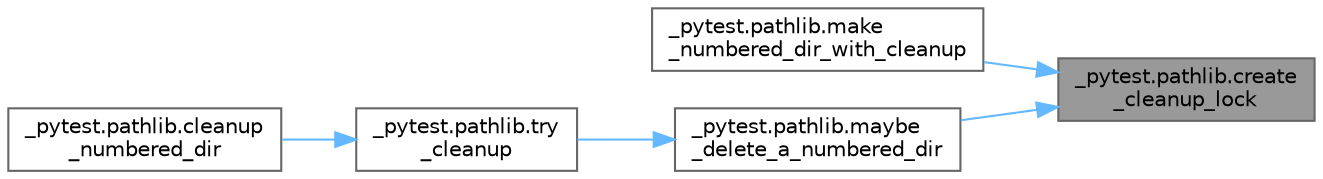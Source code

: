 digraph "_pytest.pathlib.create_cleanup_lock"
{
 // LATEX_PDF_SIZE
  bgcolor="transparent";
  edge [fontname=Helvetica,fontsize=10,labelfontname=Helvetica,labelfontsize=10];
  node [fontname=Helvetica,fontsize=10,shape=box,height=0.2,width=0.4];
  rankdir="RL";
  Node1 [id="Node000001",label="_pytest.pathlib.create\l_cleanup_lock",height=0.2,width=0.4,color="gray40", fillcolor="grey60", style="filled", fontcolor="black",tooltip=" "];
  Node1 -> Node2 [id="edge1_Node000001_Node000002",dir="back",color="steelblue1",style="solid",tooltip=" "];
  Node2 [id="Node000002",label="_pytest.pathlib.make\l_numbered_dir_with_cleanup",height=0.2,width=0.4,color="grey40", fillcolor="white", style="filled",URL="$namespace__pytest_1_1pathlib.html#a31cda2f173f0946adac7122c00608b88",tooltip=" "];
  Node1 -> Node3 [id="edge2_Node000001_Node000003",dir="back",color="steelblue1",style="solid",tooltip=" "];
  Node3 [id="Node000003",label="_pytest.pathlib.maybe\l_delete_a_numbered_dir",height=0.2,width=0.4,color="grey40", fillcolor="white", style="filled",URL="$namespace__pytest_1_1pathlib.html#a13e58fca02f174fa9bd72475840e51cc",tooltip=" "];
  Node3 -> Node4 [id="edge3_Node000003_Node000004",dir="back",color="steelblue1",style="solid",tooltip=" "];
  Node4 [id="Node000004",label="_pytest.pathlib.try\l_cleanup",height=0.2,width=0.4,color="grey40", fillcolor="white", style="filled",URL="$namespace__pytest_1_1pathlib.html#a94a716332cee4b0ffe6806ccfd56c390",tooltip=" "];
  Node4 -> Node5 [id="edge4_Node000004_Node000005",dir="back",color="steelblue1",style="solid",tooltip=" "];
  Node5 [id="Node000005",label="_pytest.pathlib.cleanup\l_numbered_dir",height=0.2,width=0.4,color="grey40", fillcolor="white", style="filled",URL="$namespace__pytest_1_1pathlib.html#a9d1e52490b7f908dbc8b6041d0bba697",tooltip=" "];
}
